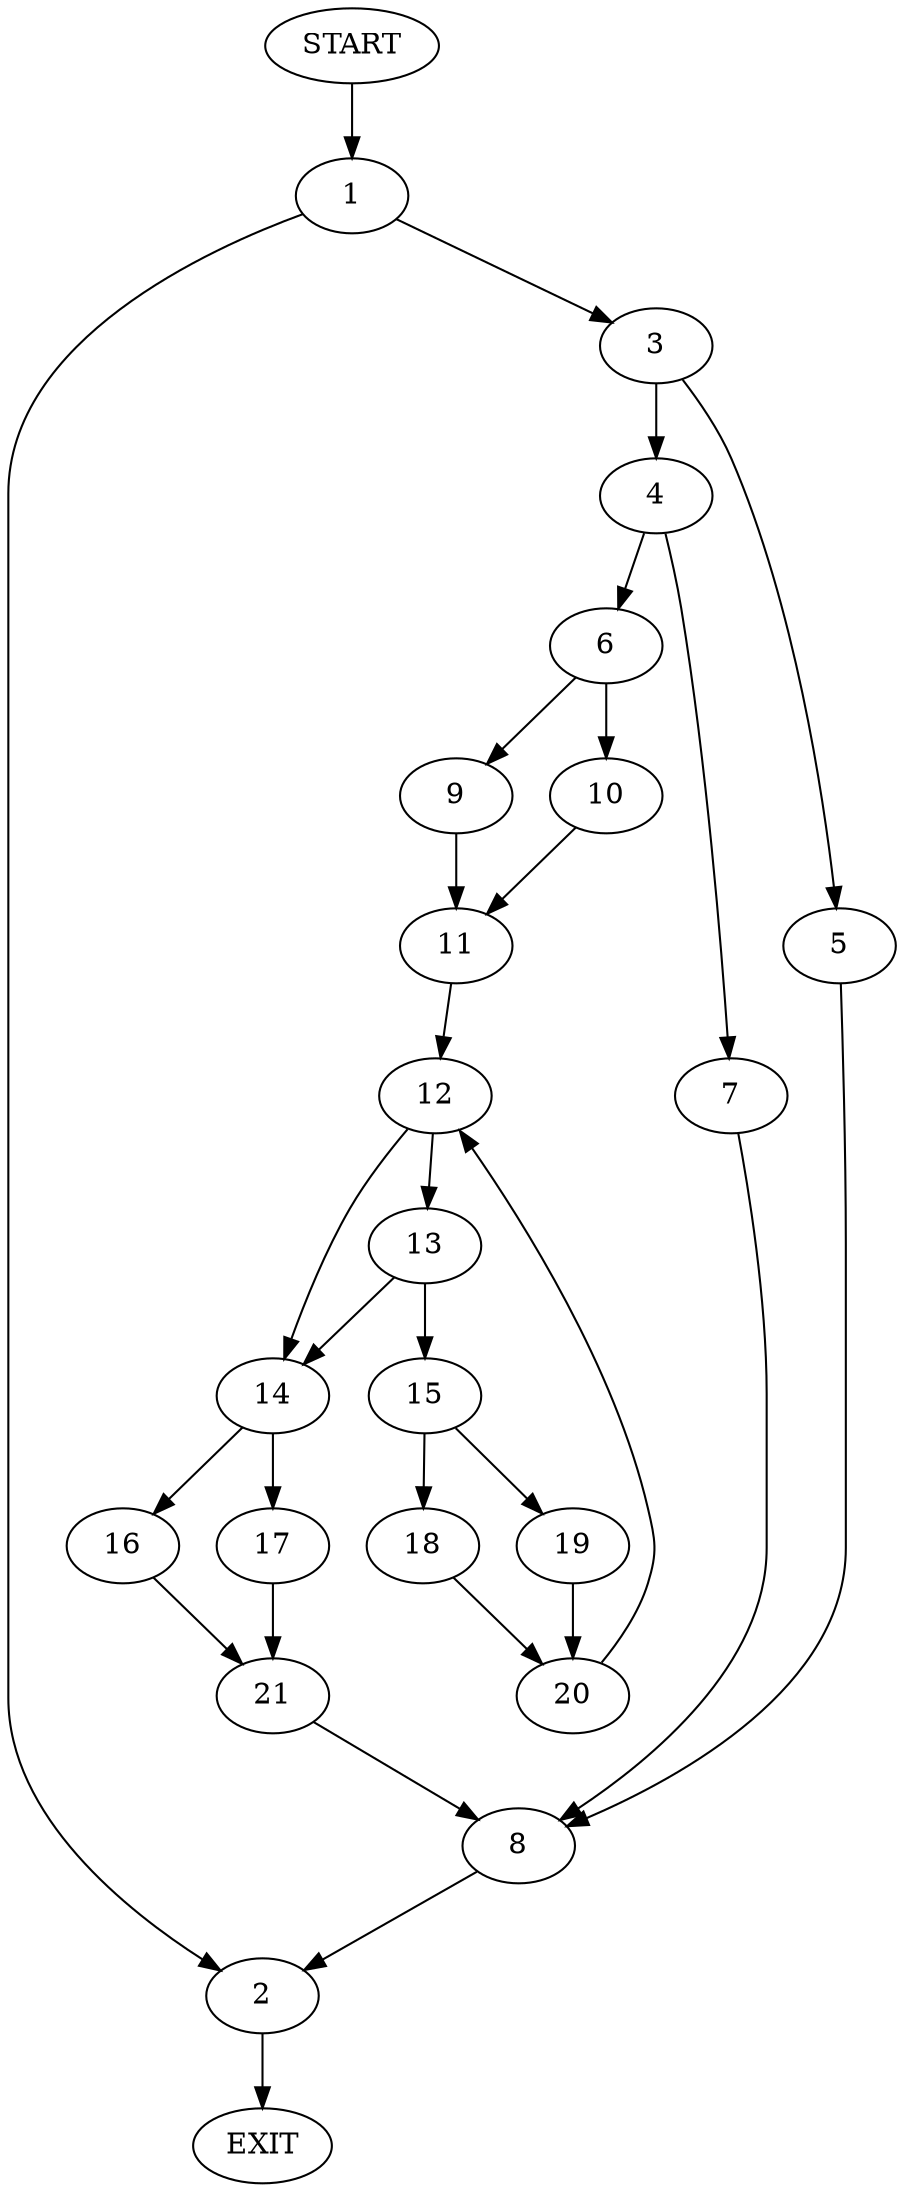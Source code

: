 digraph {
0 [label="START"]
22 [label="EXIT"]
0 -> 1
1 -> 2
1 -> 3
3 -> 4
3 -> 5
2 -> 22
4 -> 6
4 -> 7
5 -> 8
8 -> 2
7 -> 8
6 -> 9
6 -> 10
9 -> 11
10 -> 11
11 -> 12
12 -> 13
12 -> 14
13 -> 14
13 -> 15
14 -> 16
14 -> 17
15 -> 18
15 -> 19
18 -> 20
19 -> 20
20 -> 12
17 -> 21
16 -> 21
21 -> 8
}

